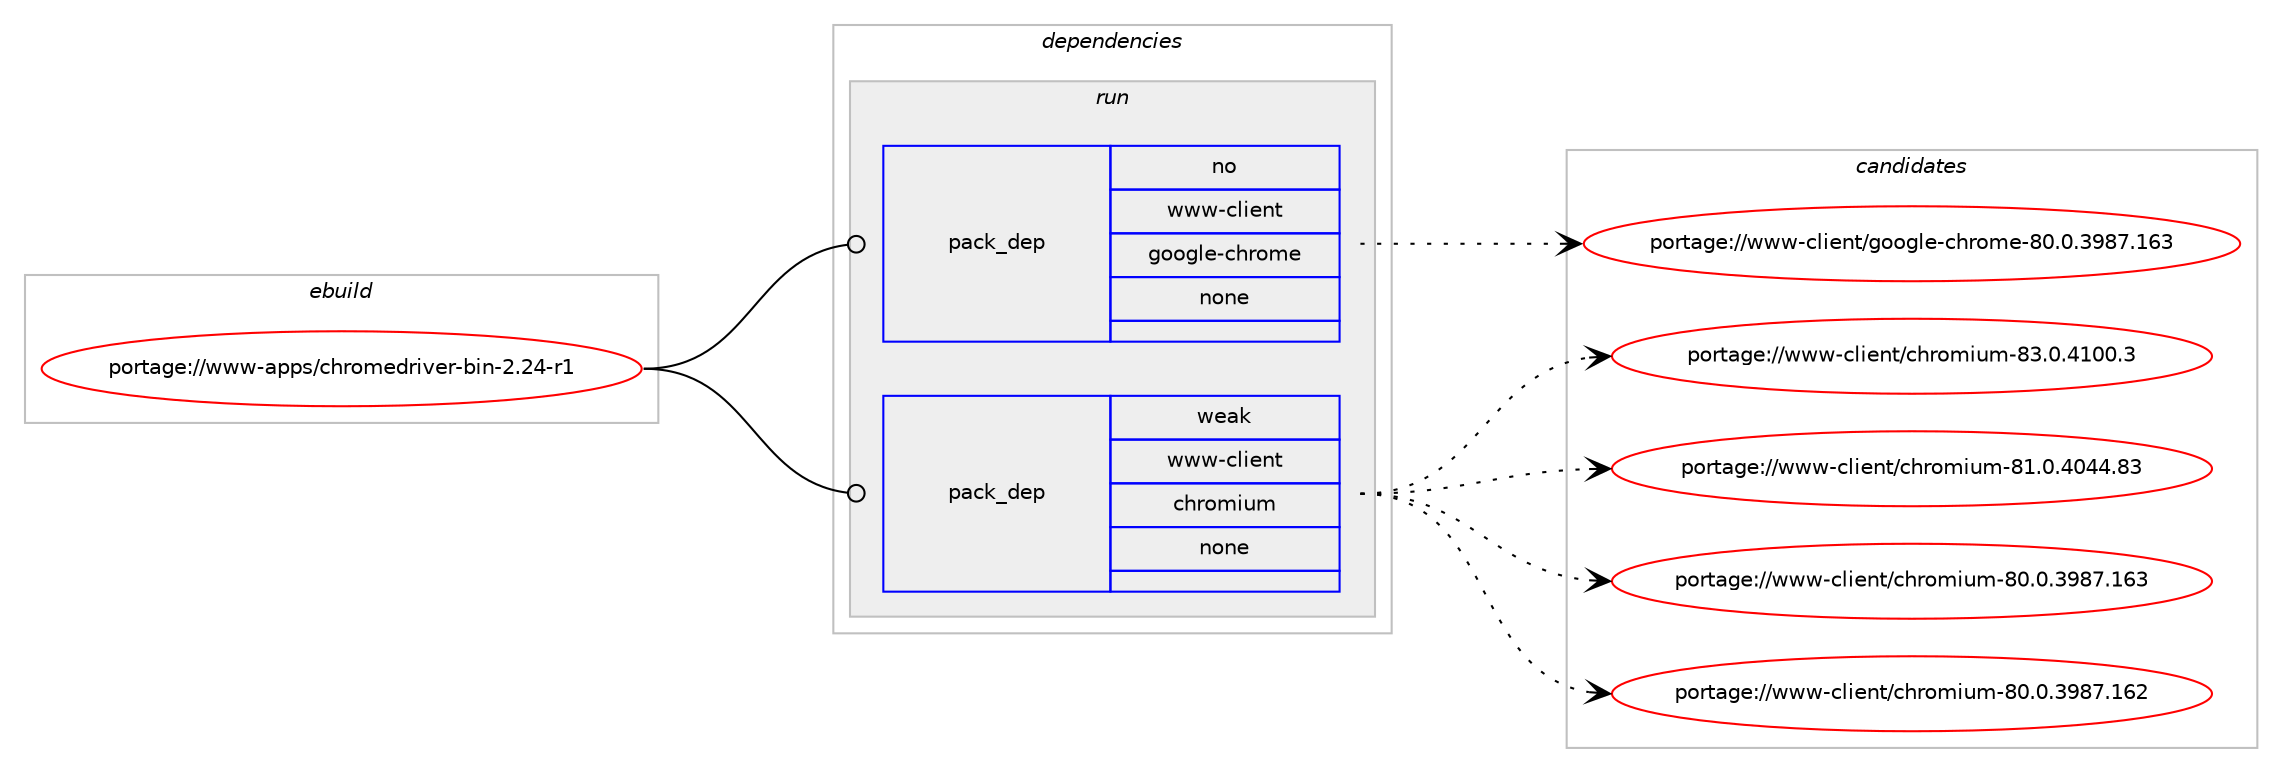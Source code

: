 digraph prolog {

# *************
# Graph options
# *************

newrank=true;
concentrate=true;
compound=true;
graph [rankdir=LR,fontname=Helvetica,fontsize=10,ranksep=1.5];#, ranksep=2.5, nodesep=0.2];
edge  [arrowhead=vee];
node  [fontname=Helvetica,fontsize=10];

# **********
# The ebuild
# **********

subgraph cluster_leftcol {
color=gray;
rank=same;
label=<<i>ebuild</i>>;
id [label="portage://www-apps/chromedriver-bin-2.24-r1", color=red, width=4, href="../www-apps/chromedriver-bin-2.24-r1.svg"];
}

# ****************
# The dependencies
# ****************

subgraph cluster_midcol {
color=gray;
label=<<i>dependencies</i>>;
subgraph cluster_compile {
fillcolor="#eeeeee";
style=filled;
label=<<i>compile</i>>;
}
subgraph cluster_compileandrun {
fillcolor="#eeeeee";
style=filled;
label=<<i>compile and run</i>>;
}
subgraph cluster_run {
fillcolor="#eeeeee";
style=filled;
label=<<i>run</i>>;
subgraph pack1931 {
dependency2193 [label=<<TABLE BORDER="0" CELLBORDER="1" CELLSPACING="0" CELLPADDING="4" WIDTH="220"><TR><TD ROWSPAN="6" CELLPADDING="30">pack_dep</TD></TR><TR><TD WIDTH="110">no</TD></TR><TR><TD>www-client</TD></TR><TR><TD>google-chrome</TD></TR><TR><TD>none</TD></TR><TR><TD></TD></TR></TABLE>>, shape=none, color=blue];
}
id:e -> dependency2193:w [weight=20,style="solid",arrowhead="odot"];
subgraph pack1932 {
dependency2194 [label=<<TABLE BORDER="0" CELLBORDER="1" CELLSPACING="0" CELLPADDING="4" WIDTH="220"><TR><TD ROWSPAN="6" CELLPADDING="30">pack_dep</TD></TR><TR><TD WIDTH="110">weak</TD></TR><TR><TD>www-client</TD></TR><TR><TD>chromium</TD></TR><TR><TD>none</TD></TR><TR><TD></TD></TR></TABLE>>, shape=none, color=blue];
}
id:e -> dependency2194:w [weight=20,style="solid",arrowhead="odot"];
}
}

# **************
# The candidates
# **************

subgraph cluster_choices {
rank=same;
color=gray;
label=<<i>candidates</i>>;

subgraph choice1931 {
color=black;
nodesep=1;
choice11911911945991081051011101164710311111110310810145991041141111091014556484648465157565546495451 [label="portage://www-client/google-chrome-80.0.3987.163", color=red, width=4,href="../www-client/google-chrome-80.0.3987.163.svg"];
dependency2193:e -> choice11911911945991081051011101164710311111110310810145991041141111091014556484648465157565546495451:w [style=dotted,weight="100"];
}
subgraph choice1932 {
color=black;
nodesep=1;
choice11911911945991081051011101164799104114111109105117109455651464846524948484651 [label="portage://www-client/chromium-83.0.4100.3", color=red, width=4,href="../www-client/chromium-83.0.4100.3.svg"];
choice1191191194599108105101110116479910411411110910511710945564946484652485252465651 [label="portage://www-client/chromium-81.0.4044.83", color=red, width=4,href="../www-client/chromium-81.0.4044.83.svg"];
choice119119119459910810510111011647991041141111091051171094556484648465157565546495451 [label="portage://www-client/chromium-80.0.3987.163", color=red, width=4,href="../www-client/chromium-80.0.3987.163.svg"];
choice119119119459910810510111011647991041141111091051171094556484648465157565546495450 [label="portage://www-client/chromium-80.0.3987.162", color=red, width=4,href="../www-client/chromium-80.0.3987.162.svg"];
dependency2194:e -> choice11911911945991081051011101164799104114111109105117109455651464846524948484651:w [style=dotted,weight="100"];
dependency2194:e -> choice1191191194599108105101110116479910411411110910511710945564946484652485252465651:w [style=dotted,weight="100"];
dependency2194:e -> choice119119119459910810510111011647991041141111091051171094556484648465157565546495451:w [style=dotted,weight="100"];
dependency2194:e -> choice119119119459910810510111011647991041141111091051171094556484648465157565546495450:w [style=dotted,weight="100"];
}
}

}
